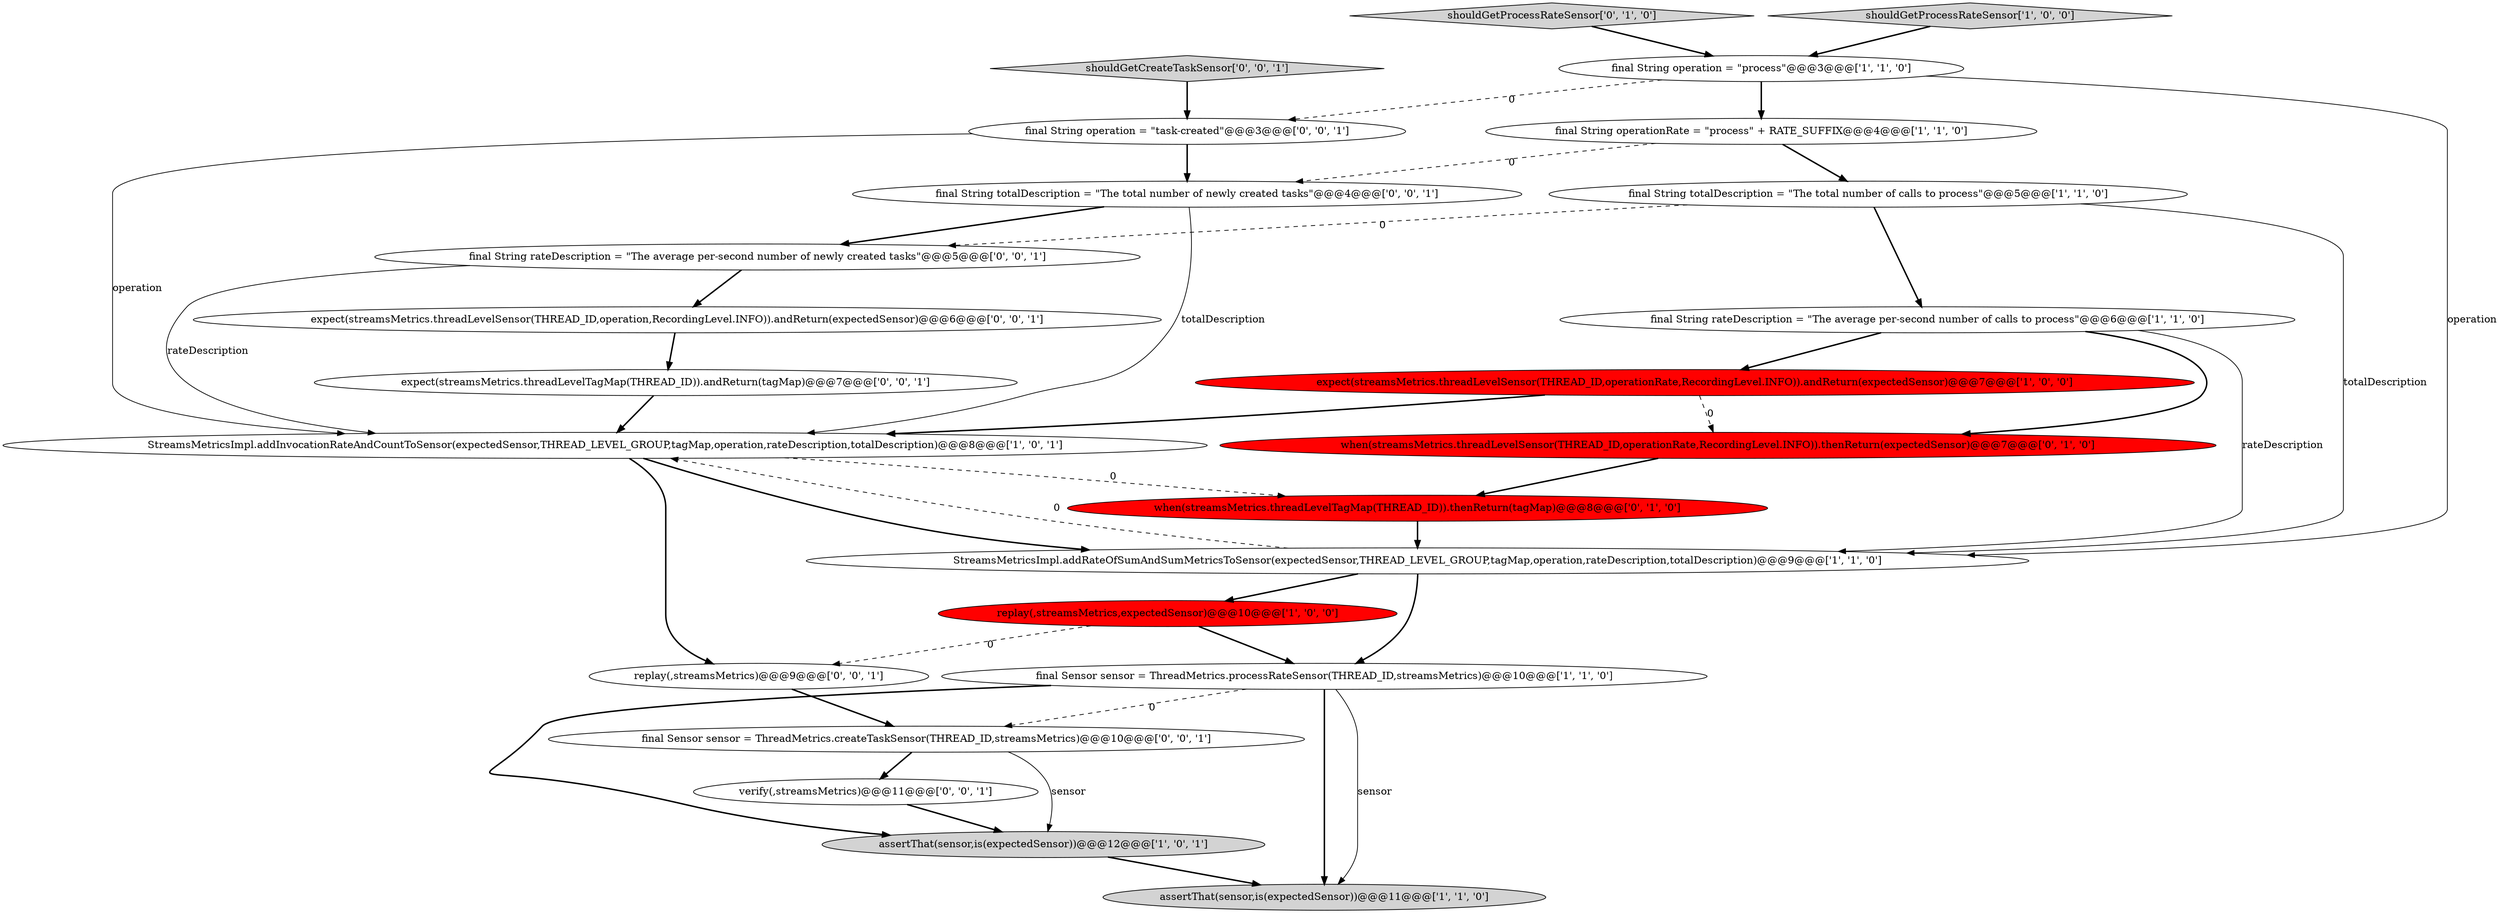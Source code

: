 digraph {
6 [style = filled, label = "assertThat(sensor,is(expectedSensor))@@@12@@@['1', '0', '1']", fillcolor = lightgray, shape = ellipse image = "AAA0AAABBB1BBB"];
11 [style = filled, label = "final String rateDescription = \"The average per-second number of calls to process\"@@@6@@@['1', '1', '0']", fillcolor = white, shape = ellipse image = "AAA0AAABBB1BBB"];
4 [style = filled, label = "final String operation = \"process\"@@@3@@@['1', '1', '0']", fillcolor = white, shape = ellipse image = "AAA0AAABBB1BBB"];
20 [style = filled, label = "final String totalDescription = \"The total number of newly created tasks\"@@@4@@@['0', '0', '1']", fillcolor = white, shape = ellipse image = "AAA0AAABBB3BBB"];
14 [style = filled, label = "when(streamsMetrics.threadLevelSensor(THREAD_ID,operationRate,RecordingLevel.INFO)).thenReturn(expectedSensor)@@@7@@@['0', '1', '0']", fillcolor = red, shape = ellipse image = "AAA1AAABBB2BBB"];
22 [style = filled, label = "expect(streamsMetrics.threadLevelSensor(THREAD_ID,operation,RecordingLevel.INFO)).andReturn(expectedSensor)@@@6@@@['0', '0', '1']", fillcolor = white, shape = ellipse image = "AAA0AAABBB3BBB"];
8 [style = filled, label = "final String operationRate = \"process\" + RATE_SUFFIX@@@4@@@['1', '1', '0']", fillcolor = white, shape = ellipse image = "AAA0AAABBB1BBB"];
19 [style = filled, label = "shouldGetCreateTaskSensor['0', '0', '1']", fillcolor = lightgray, shape = diamond image = "AAA0AAABBB3BBB"];
13 [style = filled, label = "shouldGetProcessRateSensor['0', '1', '0']", fillcolor = lightgray, shape = diamond image = "AAA0AAABBB2BBB"];
18 [style = filled, label = "verify(,streamsMetrics)@@@11@@@['0', '0', '1']", fillcolor = white, shape = ellipse image = "AAA0AAABBB3BBB"];
12 [style = filled, label = "when(streamsMetrics.threadLevelTagMap(THREAD_ID)).thenReturn(tagMap)@@@8@@@['0', '1', '0']", fillcolor = red, shape = ellipse image = "AAA1AAABBB2BBB"];
3 [style = filled, label = "shouldGetProcessRateSensor['1', '0', '0']", fillcolor = lightgray, shape = diamond image = "AAA0AAABBB1BBB"];
17 [style = filled, label = "final String operation = \"task-created\"@@@3@@@['0', '0', '1']", fillcolor = white, shape = ellipse image = "AAA0AAABBB3BBB"];
15 [style = filled, label = "expect(streamsMetrics.threadLevelTagMap(THREAD_ID)).andReturn(tagMap)@@@7@@@['0', '0', '1']", fillcolor = white, shape = ellipse image = "AAA0AAABBB3BBB"];
7 [style = filled, label = "final Sensor sensor = ThreadMetrics.processRateSensor(THREAD_ID,streamsMetrics)@@@10@@@['1', '1', '0']", fillcolor = white, shape = ellipse image = "AAA0AAABBB1BBB"];
10 [style = filled, label = "final String totalDescription = \"The total number of calls to process\"@@@5@@@['1', '1', '0']", fillcolor = white, shape = ellipse image = "AAA0AAABBB1BBB"];
1 [style = filled, label = "StreamsMetricsImpl.addRateOfSumAndSumMetricsToSensor(expectedSensor,THREAD_LEVEL_GROUP,tagMap,operation,rateDescription,totalDescription)@@@9@@@['1', '1', '0']", fillcolor = white, shape = ellipse image = "AAA0AAABBB1BBB"];
0 [style = filled, label = "StreamsMetricsImpl.addInvocationRateAndCountToSensor(expectedSensor,THREAD_LEVEL_GROUP,tagMap,operation,rateDescription,totalDescription)@@@8@@@['1', '0', '1']", fillcolor = white, shape = ellipse image = "AAA0AAABBB1BBB"];
16 [style = filled, label = "final String rateDescription = \"The average per-second number of newly created tasks\"@@@5@@@['0', '0', '1']", fillcolor = white, shape = ellipse image = "AAA0AAABBB3BBB"];
9 [style = filled, label = "assertThat(sensor,is(expectedSensor))@@@11@@@['1', '1', '0']", fillcolor = lightgray, shape = ellipse image = "AAA0AAABBB1BBB"];
2 [style = filled, label = "replay(,streamsMetrics,expectedSensor)@@@10@@@['1', '0', '0']", fillcolor = red, shape = ellipse image = "AAA1AAABBB1BBB"];
5 [style = filled, label = "expect(streamsMetrics.threadLevelSensor(THREAD_ID,operationRate,RecordingLevel.INFO)).andReturn(expectedSensor)@@@7@@@['1', '0', '0']", fillcolor = red, shape = ellipse image = "AAA1AAABBB1BBB"];
21 [style = filled, label = "final Sensor sensor = ThreadMetrics.createTaskSensor(THREAD_ID,streamsMetrics)@@@10@@@['0', '0', '1']", fillcolor = white, shape = ellipse image = "AAA0AAABBB3BBB"];
23 [style = filled, label = "replay(,streamsMetrics)@@@9@@@['0', '0', '1']", fillcolor = white, shape = ellipse image = "AAA0AAABBB3BBB"];
2->23 [style = dashed, label="0"];
8->10 [style = bold, label=""];
5->14 [style = dashed, label="0"];
22->15 [style = bold, label=""];
10->1 [style = solid, label="totalDescription"];
7->21 [style = dashed, label="0"];
4->17 [style = dashed, label="0"];
11->14 [style = bold, label=""];
8->20 [style = dashed, label="0"];
19->17 [style = bold, label=""];
0->12 [style = dashed, label="0"];
16->22 [style = bold, label=""];
12->1 [style = bold, label=""];
3->4 [style = bold, label=""];
1->7 [style = bold, label=""];
21->18 [style = bold, label=""];
4->1 [style = solid, label="operation"];
7->9 [style = bold, label=""];
11->5 [style = bold, label=""];
11->1 [style = solid, label="rateDescription"];
10->11 [style = bold, label=""];
20->16 [style = bold, label=""];
0->23 [style = bold, label=""];
5->0 [style = bold, label=""];
23->21 [style = bold, label=""];
18->6 [style = bold, label=""];
17->0 [style = solid, label="operation"];
0->1 [style = bold, label=""];
15->0 [style = bold, label=""];
14->12 [style = bold, label=""];
7->6 [style = bold, label=""];
16->0 [style = solid, label="rateDescription"];
20->0 [style = solid, label="totalDescription"];
4->8 [style = bold, label=""];
1->2 [style = bold, label=""];
10->16 [style = dashed, label="0"];
2->7 [style = bold, label=""];
6->9 [style = bold, label=""];
7->9 [style = solid, label="sensor"];
21->6 [style = solid, label="sensor"];
1->0 [style = dashed, label="0"];
17->20 [style = bold, label=""];
13->4 [style = bold, label=""];
}
